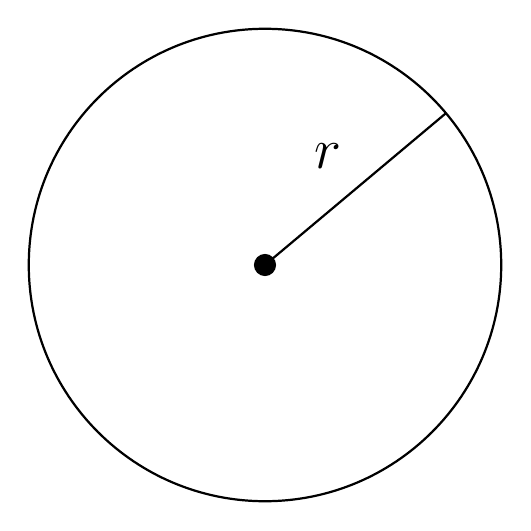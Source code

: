 \begin{tikzpicture}

\draw[thick]  (0,0) ellipse (3 and 3);
\fill[thick] (0,0) circle (4pt);

\draw[thick] (2.298,1.928) --(0,0);
\node at (0.8,1.386) {\huge $r$};
\end{tikzpicture}